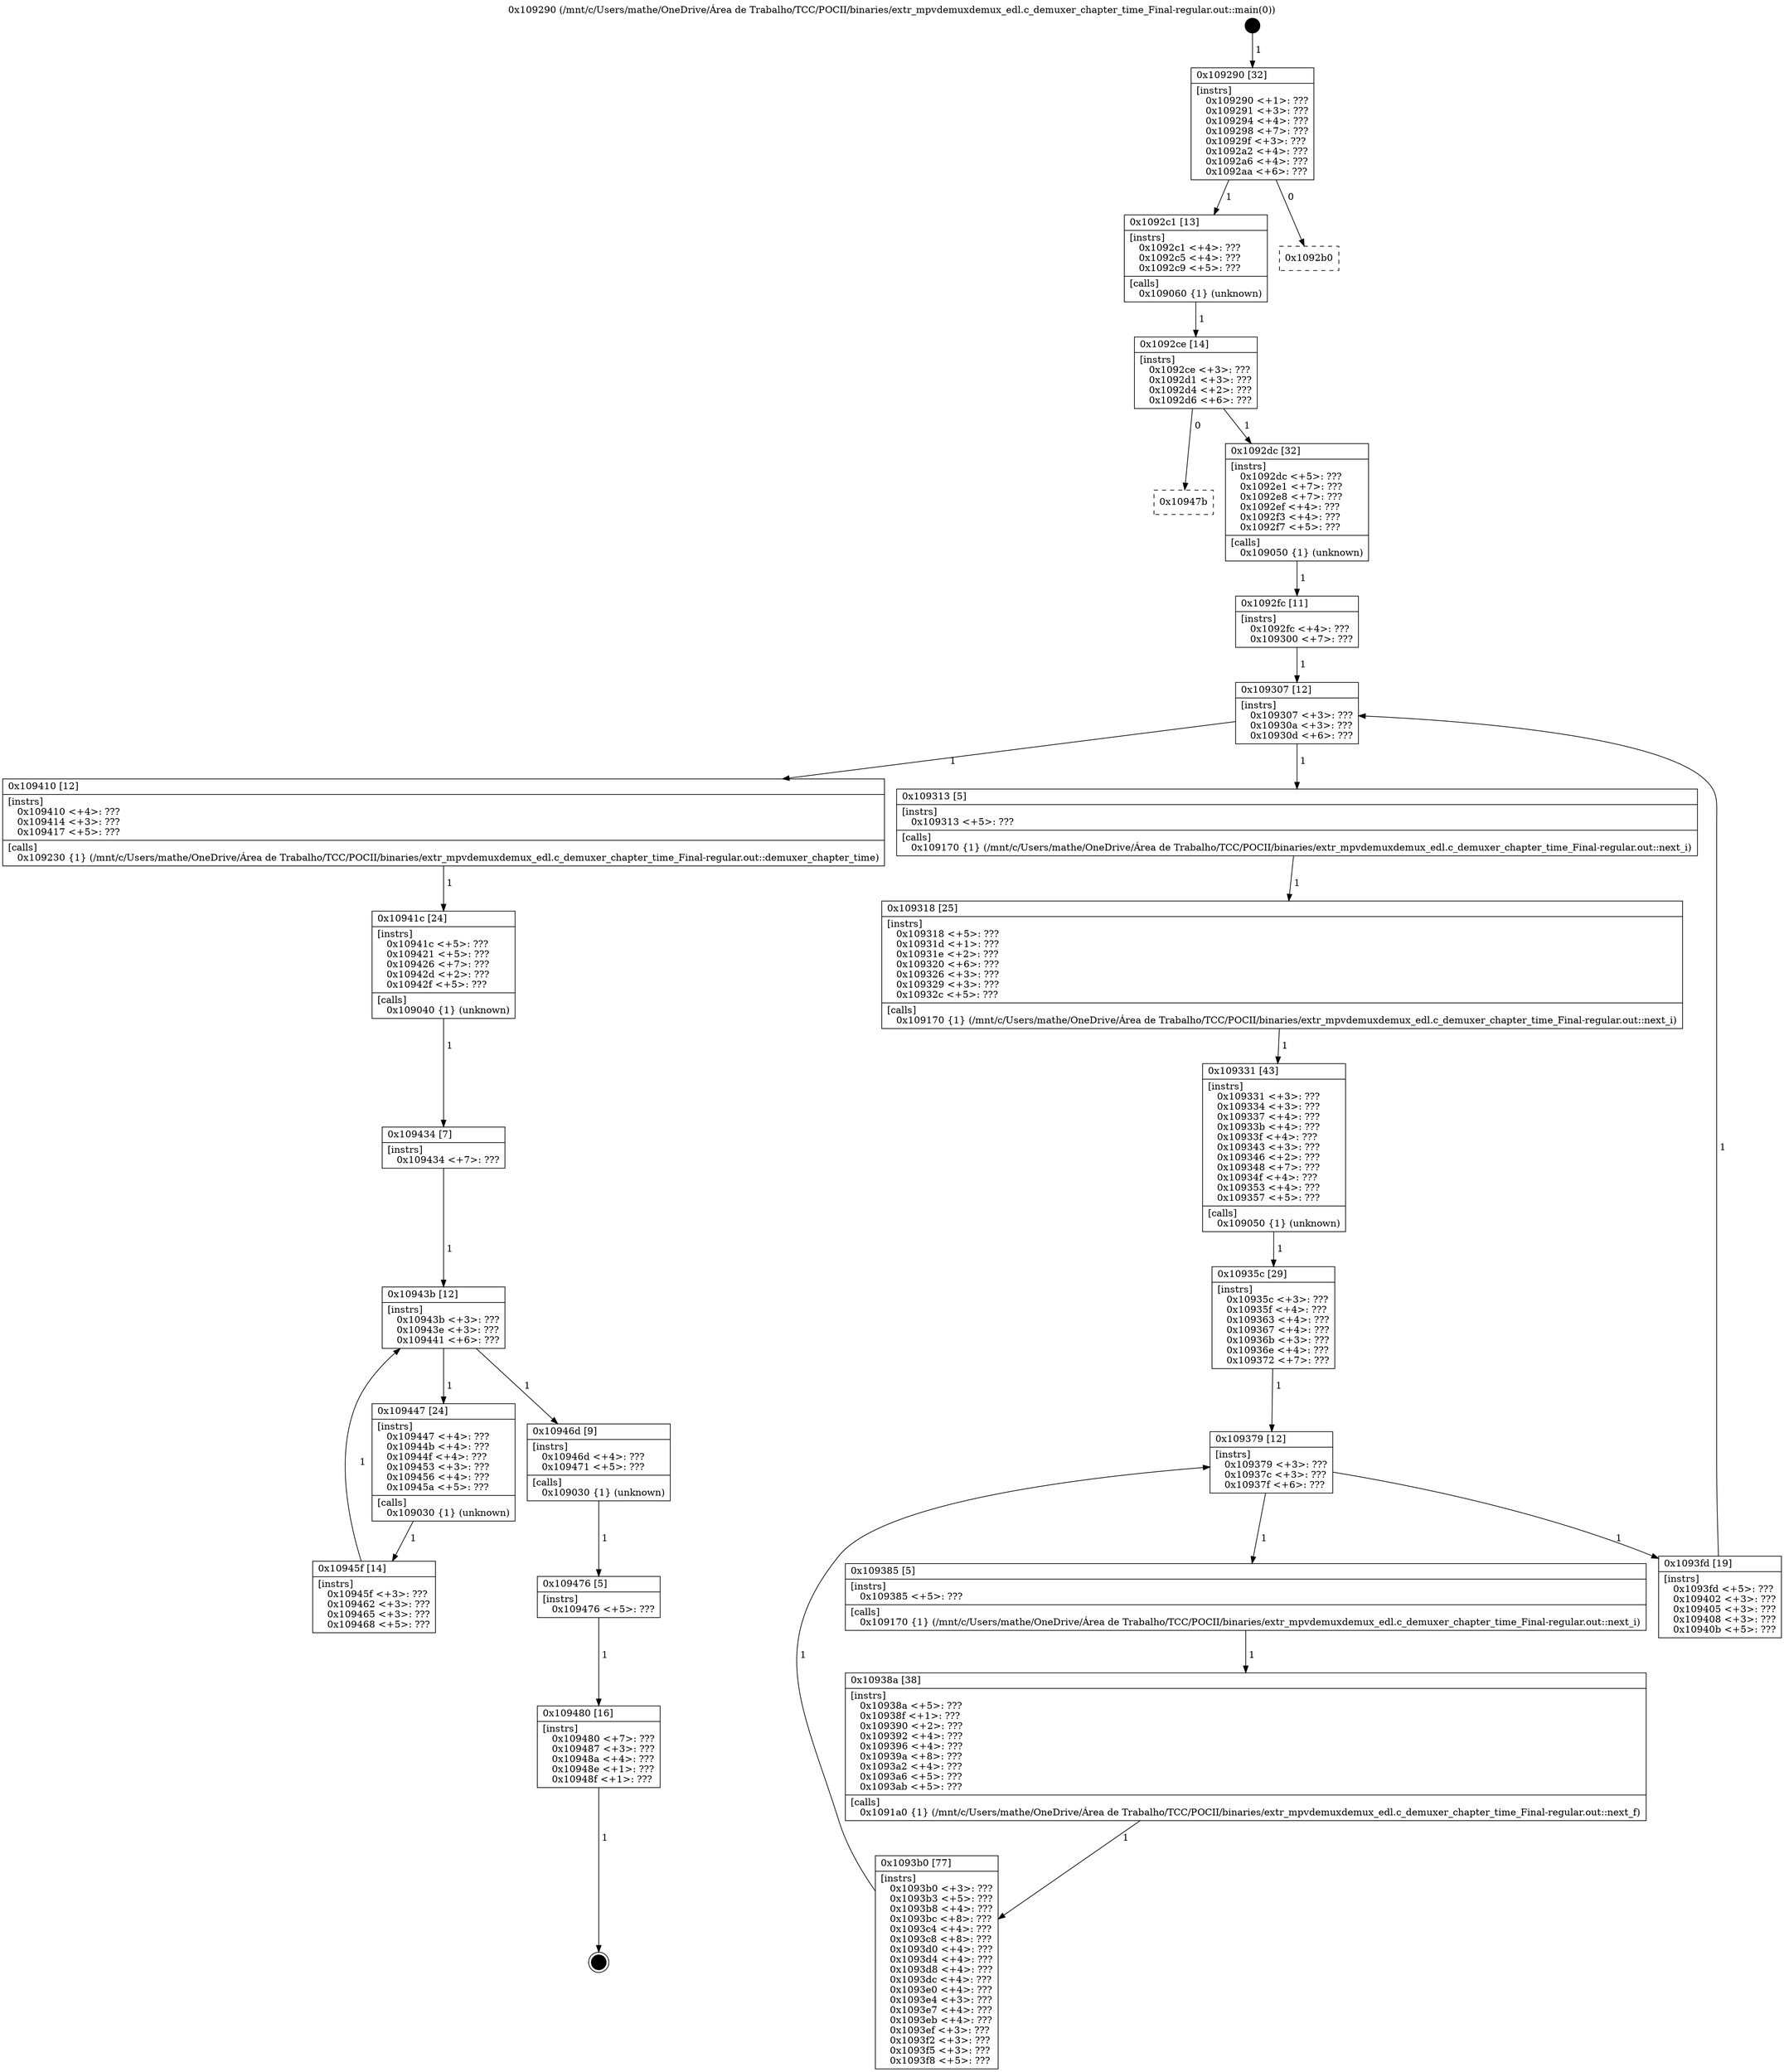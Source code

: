digraph "0x109290" {
  label = "0x109290 (/mnt/c/Users/mathe/OneDrive/Área de Trabalho/TCC/POCII/binaries/extr_mpvdemuxdemux_edl.c_demuxer_chapter_time_Final-regular.out::main(0))"
  labelloc = "t"
  node[shape=record]

  Entry [label="",width=0.3,height=0.3,shape=circle,fillcolor=black,style=filled]
  "0x109290" [label="{
     0x109290 [32]\l
     | [instrs]\l
     &nbsp;&nbsp;0x109290 \<+1\>: ???\l
     &nbsp;&nbsp;0x109291 \<+3\>: ???\l
     &nbsp;&nbsp;0x109294 \<+4\>: ???\l
     &nbsp;&nbsp;0x109298 \<+7\>: ???\l
     &nbsp;&nbsp;0x10929f \<+3\>: ???\l
     &nbsp;&nbsp;0x1092a2 \<+4\>: ???\l
     &nbsp;&nbsp;0x1092a6 \<+4\>: ???\l
     &nbsp;&nbsp;0x1092aa \<+6\>: ???\l
  }"]
  "0x1092c1" [label="{
     0x1092c1 [13]\l
     | [instrs]\l
     &nbsp;&nbsp;0x1092c1 \<+4\>: ???\l
     &nbsp;&nbsp;0x1092c5 \<+4\>: ???\l
     &nbsp;&nbsp;0x1092c9 \<+5\>: ???\l
     | [calls]\l
     &nbsp;&nbsp;0x109060 \{1\} (unknown)\l
  }"]
  "0x1092b0" [label="{
     0x1092b0\l
  }", style=dashed]
  "0x1092ce" [label="{
     0x1092ce [14]\l
     | [instrs]\l
     &nbsp;&nbsp;0x1092ce \<+3\>: ???\l
     &nbsp;&nbsp;0x1092d1 \<+3\>: ???\l
     &nbsp;&nbsp;0x1092d4 \<+2\>: ???\l
     &nbsp;&nbsp;0x1092d6 \<+6\>: ???\l
  }"]
  "0x10947b" [label="{
     0x10947b\l
  }", style=dashed]
  "0x1092dc" [label="{
     0x1092dc [32]\l
     | [instrs]\l
     &nbsp;&nbsp;0x1092dc \<+5\>: ???\l
     &nbsp;&nbsp;0x1092e1 \<+7\>: ???\l
     &nbsp;&nbsp;0x1092e8 \<+7\>: ???\l
     &nbsp;&nbsp;0x1092ef \<+4\>: ???\l
     &nbsp;&nbsp;0x1092f3 \<+4\>: ???\l
     &nbsp;&nbsp;0x1092f7 \<+5\>: ???\l
     | [calls]\l
     &nbsp;&nbsp;0x109050 \{1\} (unknown)\l
  }"]
  Exit [label="",width=0.3,height=0.3,shape=circle,fillcolor=black,style=filled,peripheries=2]
  "0x109307" [label="{
     0x109307 [12]\l
     | [instrs]\l
     &nbsp;&nbsp;0x109307 \<+3\>: ???\l
     &nbsp;&nbsp;0x10930a \<+3\>: ???\l
     &nbsp;&nbsp;0x10930d \<+6\>: ???\l
  }"]
  "0x109410" [label="{
     0x109410 [12]\l
     | [instrs]\l
     &nbsp;&nbsp;0x109410 \<+4\>: ???\l
     &nbsp;&nbsp;0x109414 \<+3\>: ???\l
     &nbsp;&nbsp;0x109417 \<+5\>: ???\l
     | [calls]\l
     &nbsp;&nbsp;0x109230 \{1\} (/mnt/c/Users/mathe/OneDrive/Área de Trabalho/TCC/POCII/binaries/extr_mpvdemuxdemux_edl.c_demuxer_chapter_time_Final-regular.out::demuxer_chapter_time)\l
  }"]
  "0x109313" [label="{
     0x109313 [5]\l
     | [instrs]\l
     &nbsp;&nbsp;0x109313 \<+5\>: ???\l
     | [calls]\l
     &nbsp;&nbsp;0x109170 \{1\} (/mnt/c/Users/mathe/OneDrive/Área de Trabalho/TCC/POCII/binaries/extr_mpvdemuxdemux_edl.c_demuxer_chapter_time_Final-regular.out::next_i)\l
  }"]
  "0x109318" [label="{
     0x109318 [25]\l
     | [instrs]\l
     &nbsp;&nbsp;0x109318 \<+5\>: ???\l
     &nbsp;&nbsp;0x10931d \<+1\>: ???\l
     &nbsp;&nbsp;0x10931e \<+2\>: ???\l
     &nbsp;&nbsp;0x109320 \<+6\>: ???\l
     &nbsp;&nbsp;0x109326 \<+3\>: ???\l
     &nbsp;&nbsp;0x109329 \<+3\>: ???\l
     &nbsp;&nbsp;0x10932c \<+5\>: ???\l
     | [calls]\l
     &nbsp;&nbsp;0x109170 \{1\} (/mnt/c/Users/mathe/OneDrive/Área de Trabalho/TCC/POCII/binaries/extr_mpvdemuxdemux_edl.c_demuxer_chapter_time_Final-regular.out::next_i)\l
  }"]
  "0x109331" [label="{
     0x109331 [43]\l
     | [instrs]\l
     &nbsp;&nbsp;0x109331 \<+3\>: ???\l
     &nbsp;&nbsp;0x109334 \<+3\>: ???\l
     &nbsp;&nbsp;0x109337 \<+4\>: ???\l
     &nbsp;&nbsp;0x10933b \<+4\>: ???\l
     &nbsp;&nbsp;0x10933f \<+4\>: ???\l
     &nbsp;&nbsp;0x109343 \<+3\>: ???\l
     &nbsp;&nbsp;0x109346 \<+2\>: ???\l
     &nbsp;&nbsp;0x109348 \<+7\>: ???\l
     &nbsp;&nbsp;0x10934f \<+4\>: ???\l
     &nbsp;&nbsp;0x109353 \<+4\>: ???\l
     &nbsp;&nbsp;0x109357 \<+5\>: ???\l
     | [calls]\l
     &nbsp;&nbsp;0x109050 \{1\} (unknown)\l
  }"]
  "0x109379" [label="{
     0x109379 [12]\l
     | [instrs]\l
     &nbsp;&nbsp;0x109379 \<+3\>: ???\l
     &nbsp;&nbsp;0x10937c \<+3\>: ???\l
     &nbsp;&nbsp;0x10937f \<+6\>: ???\l
  }"]
  "0x1093fd" [label="{
     0x1093fd [19]\l
     | [instrs]\l
     &nbsp;&nbsp;0x1093fd \<+5\>: ???\l
     &nbsp;&nbsp;0x109402 \<+3\>: ???\l
     &nbsp;&nbsp;0x109405 \<+3\>: ???\l
     &nbsp;&nbsp;0x109408 \<+3\>: ???\l
     &nbsp;&nbsp;0x10940b \<+5\>: ???\l
  }"]
  "0x109385" [label="{
     0x109385 [5]\l
     | [instrs]\l
     &nbsp;&nbsp;0x109385 \<+5\>: ???\l
     | [calls]\l
     &nbsp;&nbsp;0x109170 \{1\} (/mnt/c/Users/mathe/OneDrive/Área de Trabalho/TCC/POCII/binaries/extr_mpvdemuxdemux_edl.c_demuxer_chapter_time_Final-regular.out::next_i)\l
  }"]
  "0x10938a" [label="{
     0x10938a [38]\l
     | [instrs]\l
     &nbsp;&nbsp;0x10938a \<+5\>: ???\l
     &nbsp;&nbsp;0x10938f \<+1\>: ???\l
     &nbsp;&nbsp;0x109390 \<+2\>: ???\l
     &nbsp;&nbsp;0x109392 \<+4\>: ???\l
     &nbsp;&nbsp;0x109396 \<+4\>: ???\l
     &nbsp;&nbsp;0x10939a \<+8\>: ???\l
     &nbsp;&nbsp;0x1093a2 \<+4\>: ???\l
     &nbsp;&nbsp;0x1093a6 \<+5\>: ???\l
     &nbsp;&nbsp;0x1093ab \<+5\>: ???\l
     | [calls]\l
     &nbsp;&nbsp;0x1091a0 \{1\} (/mnt/c/Users/mathe/OneDrive/Área de Trabalho/TCC/POCII/binaries/extr_mpvdemuxdemux_edl.c_demuxer_chapter_time_Final-regular.out::next_f)\l
  }"]
  "0x1093b0" [label="{
     0x1093b0 [77]\l
     | [instrs]\l
     &nbsp;&nbsp;0x1093b0 \<+3\>: ???\l
     &nbsp;&nbsp;0x1093b3 \<+5\>: ???\l
     &nbsp;&nbsp;0x1093b8 \<+4\>: ???\l
     &nbsp;&nbsp;0x1093bc \<+8\>: ???\l
     &nbsp;&nbsp;0x1093c4 \<+4\>: ???\l
     &nbsp;&nbsp;0x1093c8 \<+8\>: ???\l
     &nbsp;&nbsp;0x1093d0 \<+4\>: ???\l
     &nbsp;&nbsp;0x1093d4 \<+4\>: ???\l
     &nbsp;&nbsp;0x1093d8 \<+4\>: ???\l
     &nbsp;&nbsp;0x1093dc \<+4\>: ???\l
     &nbsp;&nbsp;0x1093e0 \<+4\>: ???\l
     &nbsp;&nbsp;0x1093e4 \<+3\>: ???\l
     &nbsp;&nbsp;0x1093e7 \<+4\>: ???\l
     &nbsp;&nbsp;0x1093eb \<+4\>: ???\l
     &nbsp;&nbsp;0x1093ef \<+3\>: ???\l
     &nbsp;&nbsp;0x1093f2 \<+3\>: ???\l
     &nbsp;&nbsp;0x1093f5 \<+3\>: ???\l
     &nbsp;&nbsp;0x1093f8 \<+5\>: ???\l
  }"]
  "0x10935c" [label="{
     0x10935c [29]\l
     | [instrs]\l
     &nbsp;&nbsp;0x10935c \<+3\>: ???\l
     &nbsp;&nbsp;0x10935f \<+4\>: ???\l
     &nbsp;&nbsp;0x109363 \<+4\>: ???\l
     &nbsp;&nbsp;0x109367 \<+4\>: ???\l
     &nbsp;&nbsp;0x10936b \<+3\>: ???\l
     &nbsp;&nbsp;0x10936e \<+4\>: ???\l
     &nbsp;&nbsp;0x109372 \<+7\>: ???\l
  }"]
  "0x109480" [label="{
     0x109480 [16]\l
     | [instrs]\l
     &nbsp;&nbsp;0x109480 \<+7\>: ???\l
     &nbsp;&nbsp;0x109487 \<+3\>: ???\l
     &nbsp;&nbsp;0x10948a \<+4\>: ???\l
     &nbsp;&nbsp;0x10948e \<+1\>: ???\l
     &nbsp;&nbsp;0x10948f \<+1\>: ???\l
  }"]
  "0x1092fc" [label="{
     0x1092fc [11]\l
     | [instrs]\l
     &nbsp;&nbsp;0x1092fc \<+4\>: ???\l
     &nbsp;&nbsp;0x109300 \<+7\>: ???\l
  }"]
  "0x10941c" [label="{
     0x10941c [24]\l
     | [instrs]\l
     &nbsp;&nbsp;0x10941c \<+5\>: ???\l
     &nbsp;&nbsp;0x109421 \<+5\>: ???\l
     &nbsp;&nbsp;0x109426 \<+7\>: ???\l
     &nbsp;&nbsp;0x10942d \<+2\>: ???\l
     &nbsp;&nbsp;0x10942f \<+5\>: ???\l
     | [calls]\l
     &nbsp;&nbsp;0x109040 \{1\} (unknown)\l
  }"]
  "0x10943b" [label="{
     0x10943b [12]\l
     | [instrs]\l
     &nbsp;&nbsp;0x10943b \<+3\>: ???\l
     &nbsp;&nbsp;0x10943e \<+3\>: ???\l
     &nbsp;&nbsp;0x109441 \<+6\>: ???\l
  }"]
  "0x10946d" [label="{
     0x10946d [9]\l
     | [instrs]\l
     &nbsp;&nbsp;0x10946d \<+4\>: ???\l
     &nbsp;&nbsp;0x109471 \<+5\>: ???\l
     | [calls]\l
     &nbsp;&nbsp;0x109030 \{1\} (unknown)\l
  }"]
  "0x109447" [label="{
     0x109447 [24]\l
     | [instrs]\l
     &nbsp;&nbsp;0x109447 \<+4\>: ???\l
     &nbsp;&nbsp;0x10944b \<+4\>: ???\l
     &nbsp;&nbsp;0x10944f \<+4\>: ???\l
     &nbsp;&nbsp;0x109453 \<+3\>: ???\l
     &nbsp;&nbsp;0x109456 \<+4\>: ???\l
     &nbsp;&nbsp;0x10945a \<+5\>: ???\l
     | [calls]\l
     &nbsp;&nbsp;0x109030 \{1\} (unknown)\l
  }"]
  "0x10945f" [label="{
     0x10945f [14]\l
     | [instrs]\l
     &nbsp;&nbsp;0x10945f \<+3\>: ???\l
     &nbsp;&nbsp;0x109462 \<+3\>: ???\l
     &nbsp;&nbsp;0x109465 \<+3\>: ???\l
     &nbsp;&nbsp;0x109468 \<+5\>: ???\l
  }"]
  "0x109434" [label="{
     0x109434 [7]\l
     | [instrs]\l
     &nbsp;&nbsp;0x109434 \<+7\>: ???\l
  }"]
  "0x109476" [label="{
     0x109476 [5]\l
     | [instrs]\l
     &nbsp;&nbsp;0x109476 \<+5\>: ???\l
  }"]
  Entry -> "0x109290" [label=" 1"]
  "0x109290" -> "0x1092c1" [label=" 1"]
  "0x109290" -> "0x1092b0" [label=" 0"]
  "0x1092c1" -> "0x1092ce" [label=" 1"]
  "0x1092ce" -> "0x10947b" [label=" 0"]
  "0x1092ce" -> "0x1092dc" [label=" 1"]
  "0x109480" -> Exit [label=" 1"]
  "0x1092dc" -> "0x1092fc" [label=" 1"]
  "0x109307" -> "0x109410" [label=" 1"]
  "0x109307" -> "0x109313" [label=" 1"]
  "0x109313" -> "0x109318" [label=" 1"]
  "0x109318" -> "0x109331" [label=" 1"]
  "0x109331" -> "0x10935c" [label=" 1"]
  "0x109379" -> "0x1093fd" [label=" 1"]
  "0x109379" -> "0x109385" [label=" 1"]
  "0x109385" -> "0x10938a" [label=" 1"]
  "0x10938a" -> "0x1093b0" [label=" 1"]
  "0x10935c" -> "0x109379" [label=" 1"]
  "0x1093b0" -> "0x109379" [label=" 1"]
  "0x109476" -> "0x109480" [label=" 1"]
  "0x1092fc" -> "0x109307" [label=" 1"]
  "0x1093fd" -> "0x109307" [label=" 1"]
  "0x109410" -> "0x10941c" [label=" 1"]
  "0x10941c" -> "0x109434" [label=" 1"]
  "0x10943b" -> "0x10946d" [label=" 1"]
  "0x10943b" -> "0x109447" [label=" 1"]
  "0x109447" -> "0x10945f" [label=" 1"]
  "0x109434" -> "0x10943b" [label=" 1"]
  "0x10945f" -> "0x10943b" [label=" 1"]
  "0x10946d" -> "0x109476" [label=" 1"]
}

